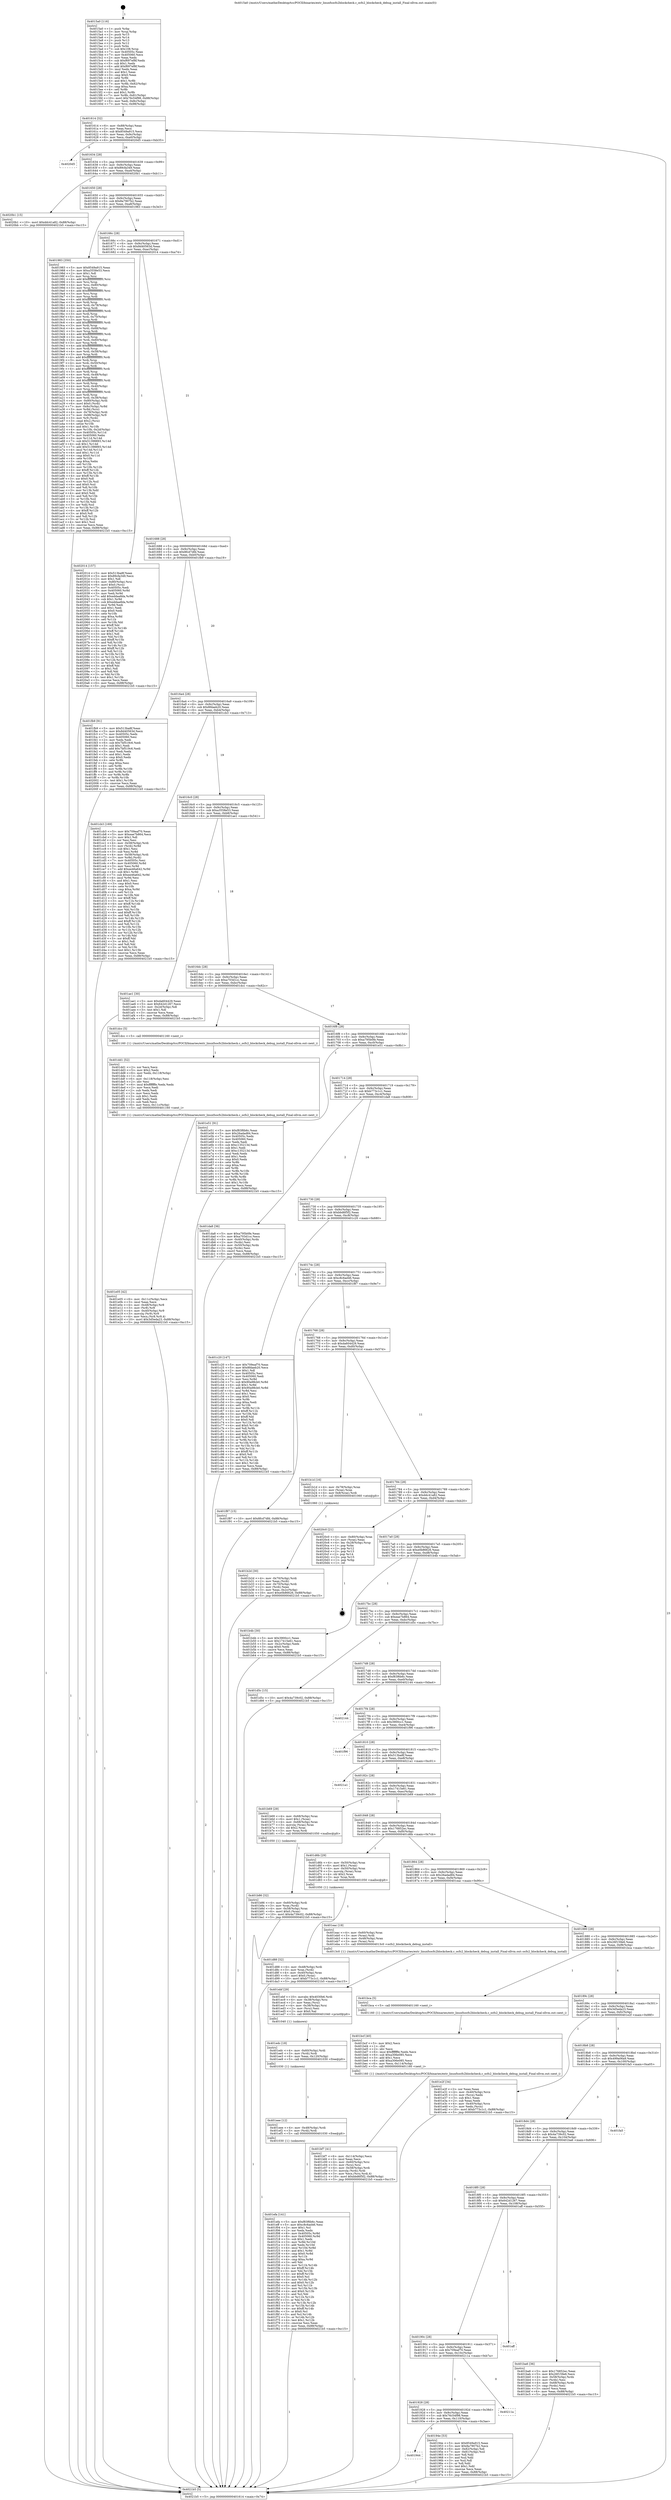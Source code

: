 digraph "0x4015a0" {
  label = "0x4015a0 (/mnt/c/Users/mathe/Desktop/tcc/POCII/binaries/extr_linuxfsocfs2blockcheck.c_ocfs2_blockcheck_debug_install_Final-ollvm.out::main(0))"
  labelloc = "t"
  node[shape=record]

  Entry [label="",width=0.3,height=0.3,shape=circle,fillcolor=black,style=filled]
  "0x401614" [label="{
     0x401614 [32]\l
     | [instrs]\l
     &nbsp;&nbsp;0x401614 \<+6\>: mov -0x88(%rbp),%eax\l
     &nbsp;&nbsp;0x40161a \<+2\>: mov %eax,%ecx\l
     &nbsp;&nbsp;0x40161c \<+6\>: sub $0x8549a915,%ecx\l
     &nbsp;&nbsp;0x401622 \<+6\>: mov %eax,-0x9c(%rbp)\l
     &nbsp;&nbsp;0x401628 \<+6\>: mov %ecx,-0xa0(%rbp)\l
     &nbsp;&nbsp;0x40162e \<+6\>: je 00000000004020d5 \<main+0xb35\>\l
  }"]
  "0x4020d5" [label="{
     0x4020d5\l
  }", style=dashed]
  "0x401634" [label="{
     0x401634 [28]\l
     | [instrs]\l
     &nbsp;&nbsp;0x401634 \<+5\>: jmp 0000000000401639 \<main+0x99\>\l
     &nbsp;&nbsp;0x401639 \<+6\>: mov -0x9c(%rbp),%eax\l
     &nbsp;&nbsp;0x40163f \<+5\>: sub $0x89cfa349,%eax\l
     &nbsp;&nbsp;0x401644 \<+6\>: mov %eax,-0xa4(%rbp)\l
     &nbsp;&nbsp;0x40164a \<+6\>: je 00000000004020b1 \<main+0xb11\>\l
  }"]
  Exit [label="",width=0.3,height=0.3,shape=circle,fillcolor=black,style=filled,peripheries=2]
  "0x4020b1" [label="{
     0x4020b1 [15]\l
     | [instrs]\l
     &nbsp;&nbsp;0x4020b1 \<+10\>: movl $0xddc41a82,-0x88(%rbp)\l
     &nbsp;&nbsp;0x4020bb \<+5\>: jmp 00000000004021b5 \<main+0xc15\>\l
  }"]
  "0x401650" [label="{
     0x401650 [28]\l
     | [instrs]\l
     &nbsp;&nbsp;0x401650 \<+5\>: jmp 0000000000401655 \<main+0xb5\>\l
     &nbsp;&nbsp;0x401655 \<+6\>: mov -0x9c(%rbp),%eax\l
     &nbsp;&nbsp;0x40165b \<+5\>: sub $0x8a7907b2,%eax\l
     &nbsp;&nbsp;0x401660 \<+6\>: mov %eax,-0xa8(%rbp)\l
     &nbsp;&nbsp;0x401666 \<+6\>: je 0000000000401983 \<main+0x3e3\>\l
  }"]
  "0x401efa" [label="{
     0x401efa [141]\l
     | [instrs]\l
     &nbsp;&nbsp;0x401efa \<+5\>: mov $0xf83f6b6c,%eax\l
     &nbsp;&nbsp;0x401eff \<+5\>: mov $0xc8c6ad46,%esi\l
     &nbsp;&nbsp;0x401f04 \<+2\>: mov $0x1,%cl\l
     &nbsp;&nbsp;0x401f06 \<+2\>: xor %edx,%edx\l
     &nbsp;&nbsp;0x401f08 \<+8\>: mov 0x40505c,%r8d\l
     &nbsp;&nbsp;0x401f10 \<+8\>: mov 0x405060,%r9d\l
     &nbsp;&nbsp;0x401f18 \<+3\>: sub $0x1,%edx\l
     &nbsp;&nbsp;0x401f1b \<+3\>: mov %r8d,%r10d\l
     &nbsp;&nbsp;0x401f1e \<+3\>: add %edx,%r10d\l
     &nbsp;&nbsp;0x401f21 \<+4\>: imul %r10d,%r8d\l
     &nbsp;&nbsp;0x401f25 \<+4\>: and $0x1,%r8d\l
     &nbsp;&nbsp;0x401f29 \<+4\>: cmp $0x0,%r8d\l
     &nbsp;&nbsp;0x401f2d \<+4\>: sete %r11b\l
     &nbsp;&nbsp;0x401f31 \<+4\>: cmp $0xa,%r9d\l
     &nbsp;&nbsp;0x401f35 \<+3\>: setl %bl\l
     &nbsp;&nbsp;0x401f38 \<+3\>: mov %r11b,%r14b\l
     &nbsp;&nbsp;0x401f3b \<+4\>: xor $0xff,%r14b\l
     &nbsp;&nbsp;0x401f3f \<+3\>: mov %bl,%r15b\l
     &nbsp;&nbsp;0x401f42 \<+4\>: xor $0xff,%r15b\l
     &nbsp;&nbsp;0x401f46 \<+3\>: xor $0x0,%cl\l
     &nbsp;&nbsp;0x401f49 \<+3\>: mov %r14b,%r12b\l
     &nbsp;&nbsp;0x401f4c \<+4\>: and $0x0,%r12b\l
     &nbsp;&nbsp;0x401f50 \<+3\>: and %cl,%r11b\l
     &nbsp;&nbsp;0x401f53 \<+3\>: mov %r15b,%r13b\l
     &nbsp;&nbsp;0x401f56 \<+4\>: and $0x0,%r13b\l
     &nbsp;&nbsp;0x401f5a \<+2\>: and %cl,%bl\l
     &nbsp;&nbsp;0x401f5c \<+3\>: or %r11b,%r12b\l
     &nbsp;&nbsp;0x401f5f \<+3\>: or %bl,%r13b\l
     &nbsp;&nbsp;0x401f62 \<+3\>: xor %r13b,%r12b\l
     &nbsp;&nbsp;0x401f65 \<+3\>: or %r15b,%r14b\l
     &nbsp;&nbsp;0x401f68 \<+4\>: xor $0xff,%r14b\l
     &nbsp;&nbsp;0x401f6c \<+3\>: or $0x0,%cl\l
     &nbsp;&nbsp;0x401f6f \<+3\>: and %cl,%r14b\l
     &nbsp;&nbsp;0x401f72 \<+3\>: or %r14b,%r12b\l
     &nbsp;&nbsp;0x401f75 \<+4\>: test $0x1,%r12b\l
     &nbsp;&nbsp;0x401f79 \<+3\>: cmovne %esi,%eax\l
     &nbsp;&nbsp;0x401f7c \<+6\>: mov %eax,-0x88(%rbp)\l
     &nbsp;&nbsp;0x401f82 \<+5\>: jmp 00000000004021b5 \<main+0xc15\>\l
  }"]
  "0x401983" [label="{
     0x401983 [350]\l
     | [instrs]\l
     &nbsp;&nbsp;0x401983 \<+5\>: mov $0x8549a915,%eax\l
     &nbsp;&nbsp;0x401988 \<+5\>: mov $0xa3558e53,%ecx\l
     &nbsp;&nbsp;0x40198d \<+2\>: mov $0x1,%dl\l
     &nbsp;&nbsp;0x40198f \<+3\>: mov %rsp,%rsi\l
     &nbsp;&nbsp;0x401992 \<+4\>: add $0xfffffffffffffff0,%rsi\l
     &nbsp;&nbsp;0x401996 \<+3\>: mov %rsi,%rsp\l
     &nbsp;&nbsp;0x401999 \<+4\>: mov %rsi,-0x80(%rbp)\l
     &nbsp;&nbsp;0x40199d \<+3\>: mov %rsp,%rsi\l
     &nbsp;&nbsp;0x4019a0 \<+4\>: add $0xfffffffffffffff0,%rsi\l
     &nbsp;&nbsp;0x4019a4 \<+3\>: mov %rsi,%rsp\l
     &nbsp;&nbsp;0x4019a7 \<+3\>: mov %rsp,%rdi\l
     &nbsp;&nbsp;0x4019aa \<+4\>: add $0xfffffffffffffff0,%rdi\l
     &nbsp;&nbsp;0x4019ae \<+3\>: mov %rdi,%rsp\l
     &nbsp;&nbsp;0x4019b1 \<+4\>: mov %rdi,-0x78(%rbp)\l
     &nbsp;&nbsp;0x4019b5 \<+3\>: mov %rsp,%rdi\l
     &nbsp;&nbsp;0x4019b8 \<+4\>: add $0xfffffffffffffff0,%rdi\l
     &nbsp;&nbsp;0x4019bc \<+3\>: mov %rdi,%rsp\l
     &nbsp;&nbsp;0x4019bf \<+4\>: mov %rdi,-0x70(%rbp)\l
     &nbsp;&nbsp;0x4019c3 \<+3\>: mov %rsp,%rdi\l
     &nbsp;&nbsp;0x4019c6 \<+4\>: add $0xfffffffffffffff0,%rdi\l
     &nbsp;&nbsp;0x4019ca \<+3\>: mov %rdi,%rsp\l
     &nbsp;&nbsp;0x4019cd \<+4\>: mov %rdi,-0x68(%rbp)\l
     &nbsp;&nbsp;0x4019d1 \<+3\>: mov %rsp,%rdi\l
     &nbsp;&nbsp;0x4019d4 \<+4\>: add $0xfffffffffffffff0,%rdi\l
     &nbsp;&nbsp;0x4019d8 \<+3\>: mov %rdi,%rsp\l
     &nbsp;&nbsp;0x4019db \<+4\>: mov %rdi,-0x60(%rbp)\l
     &nbsp;&nbsp;0x4019df \<+3\>: mov %rsp,%rdi\l
     &nbsp;&nbsp;0x4019e2 \<+4\>: add $0xfffffffffffffff0,%rdi\l
     &nbsp;&nbsp;0x4019e6 \<+3\>: mov %rdi,%rsp\l
     &nbsp;&nbsp;0x4019e9 \<+4\>: mov %rdi,-0x58(%rbp)\l
     &nbsp;&nbsp;0x4019ed \<+3\>: mov %rsp,%rdi\l
     &nbsp;&nbsp;0x4019f0 \<+4\>: add $0xfffffffffffffff0,%rdi\l
     &nbsp;&nbsp;0x4019f4 \<+3\>: mov %rdi,%rsp\l
     &nbsp;&nbsp;0x4019f7 \<+4\>: mov %rdi,-0x50(%rbp)\l
     &nbsp;&nbsp;0x4019fb \<+3\>: mov %rsp,%rdi\l
     &nbsp;&nbsp;0x4019fe \<+4\>: add $0xfffffffffffffff0,%rdi\l
     &nbsp;&nbsp;0x401a02 \<+3\>: mov %rdi,%rsp\l
     &nbsp;&nbsp;0x401a05 \<+4\>: mov %rdi,-0x48(%rbp)\l
     &nbsp;&nbsp;0x401a09 \<+3\>: mov %rsp,%rdi\l
     &nbsp;&nbsp;0x401a0c \<+4\>: add $0xfffffffffffffff0,%rdi\l
     &nbsp;&nbsp;0x401a10 \<+3\>: mov %rdi,%rsp\l
     &nbsp;&nbsp;0x401a13 \<+4\>: mov %rdi,-0x40(%rbp)\l
     &nbsp;&nbsp;0x401a17 \<+3\>: mov %rsp,%rdi\l
     &nbsp;&nbsp;0x401a1a \<+4\>: add $0xfffffffffffffff0,%rdi\l
     &nbsp;&nbsp;0x401a1e \<+3\>: mov %rdi,%rsp\l
     &nbsp;&nbsp;0x401a21 \<+4\>: mov %rdi,-0x38(%rbp)\l
     &nbsp;&nbsp;0x401a25 \<+4\>: mov -0x80(%rbp),%rdi\l
     &nbsp;&nbsp;0x401a29 \<+6\>: movl $0x0,(%rdi)\l
     &nbsp;&nbsp;0x401a2f \<+7\>: mov -0x8c(%rbp),%r8d\l
     &nbsp;&nbsp;0x401a36 \<+3\>: mov %r8d,(%rsi)\l
     &nbsp;&nbsp;0x401a39 \<+4\>: mov -0x78(%rbp),%rdi\l
     &nbsp;&nbsp;0x401a3d \<+7\>: mov -0x98(%rbp),%r9\l
     &nbsp;&nbsp;0x401a44 \<+3\>: mov %r9,(%rdi)\l
     &nbsp;&nbsp;0x401a47 \<+3\>: cmpl $0x2,(%rsi)\l
     &nbsp;&nbsp;0x401a4a \<+4\>: setne %r10b\l
     &nbsp;&nbsp;0x401a4e \<+4\>: and $0x1,%r10b\l
     &nbsp;&nbsp;0x401a52 \<+4\>: mov %r10b,-0x2d(%rbp)\l
     &nbsp;&nbsp;0x401a56 \<+8\>: mov 0x40505c,%r11d\l
     &nbsp;&nbsp;0x401a5e \<+7\>: mov 0x405060,%ebx\l
     &nbsp;&nbsp;0x401a65 \<+3\>: mov %r11d,%r14d\l
     &nbsp;&nbsp;0x401a68 \<+7\>: sub $0x51398893,%r14d\l
     &nbsp;&nbsp;0x401a6f \<+4\>: sub $0x1,%r14d\l
     &nbsp;&nbsp;0x401a73 \<+7\>: add $0x51398893,%r14d\l
     &nbsp;&nbsp;0x401a7a \<+4\>: imul %r14d,%r11d\l
     &nbsp;&nbsp;0x401a7e \<+4\>: and $0x1,%r11d\l
     &nbsp;&nbsp;0x401a82 \<+4\>: cmp $0x0,%r11d\l
     &nbsp;&nbsp;0x401a86 \<+4\>: sete %r10b\l
     &nbsp;&nbsp;0x401a8a \<+3\>: cmp $0xa,%ebx\l
     &nbsp;&nbsp;0x401a8d \<+4\>: setl %r15b\l
     &nbsp;&nbsp;0x401a91 \<+3\>: mov %r10b,%r12b\l
     &nbsp;&nbsp;0x401a94 \<+4\>: xor $0xff,%r12b\l
     &nbsp;&nbsp;0x401a98 \<+3\>: mov %r15b,%r13b\l
     &nbsp;&nbsp;0x401a9b \<+4\>: xor $0xff,%r13b\l
     &nbsp;&nbsp;0x401a9f \<+3\>: xor $0x0,%dl\l
     &nbsp;&nbsp;0x401aa2 \<+3\>: mov %r12b,%sil\l
     &nbsp;&nbsp;0x401aa5 \<+4\>: and $0x0,%sil\l
     &nbsp;&nbsp;0x401aa9 \<+3\>: and %dl,%r10b\l
     &nbsp;&nbsp;0x401aac \<+3\>: mov %r13b,%dil\l
     &nbsp;&nbsp;0x401aaf \<+4\>: and $0x0,%dil\l
     &nbsp;&nbsp;0x401ab3 \<+3\>: and %dl,%r15b\l
     &nbsp;&nbsp;0x401ab6 \<+3\>: or %r10b,%sil\l
     &nbsp;&nbsp;0x401ab9 \<+3\>: or %r15b,%dil\l
     &nbsp;&nbsp;0x401abc \<+3\>: xor %dil,%sil\l
     &nbsp;&nbsp;0x401abf \<+3\>: or %r13b,%r12b\l
     &nbsp;&nbsp;0x401ac2 \<+4\>: xor $0xff,%r12b\l
     &nbsp;&nbsp;0x401ac6 \<+3\>: or $0x0,%dl\l
     &nbsp;&nbsp;0x401ac9 \<+3\>: and %dl,%r12b\l
     &nbsp;&nbsp;0x401acc \<+3\>: or %r12b,%sil\l
     &nbsp;&nbsp;0x401acf \<+4\>: test $0x1,%sil\l
     &nbsp;&nbsp;0x401ad3 \<+3\>: cmovne %ecx,%eax\l
     &nbsp;&nbsp;0x401ad6 \<+6\>: mov %eax,-0x88(%rbp)\l
     &nbsp;&nbsp;0x401adc \<+5\>: jmp 00000000004021b5 \<main+0xc15\>\l
  }"]
  "0x40166c" [label="{
     0x40166c [28]\l
     | [instrs]\l
     &nbsp;&nbsp;0x40166c \<+5\>: jmp 0000000000401671 \<main+0xd1\>\l
     &nbsp;&nbsp;0x401671 \<+6\>: mov -0x9c(%rbp),%eax\l
     &nbsp;&nbsp;0x401677 \<+5\>: sub $0x8d40563d,%eax\l
     &nbsp;&nbsp;0x40167c \<+6\>: mov %eax,-0xac(%rbp)\l
     &nbsp;&nbsp;0x401682 \<+6\>: je 0000000000402014 \<main+0xa74\>\l
  }"]
  "0x401eee" [label="{
     0x401eee [12]\l
     | [instrs]\l
     &nbsp;&nbsp;0x401eee \<+4\>: mov -0x48(%rbp),%rdi\l
     &nbsp;&nbsp;0x401ef2 \<+3\>: mov (%rdi),%rdi\l
     &nbsp;&nbsp;0x401ef5 \<+5\>: call 0000000000401030 \<free@plt\>\l
     | [calls]\l
     &nbsp;&nbsp;0x401030 \{1\} (unknown)\l
  }"]
  "0x402014" [label="{
     0x402014 [157]\l
     | [instrs]\l
     &nbsp;&nbsp;0x402014 \<+5\>: mov $0x513ba8f,%eax\l
     &nbsp;&nbsp;0x402019 \<+5\>: mov $0x89cfa349,%ecx\l
     &nbsp;&nbsp;0x40201e \<+2\>: mov $0x1,%dl\l
     &nbsp;&nbsp;0x402020 \<+4\>: mov -0x80(%rbp),%rsi\l
     &nbsp;&nbsp;0x402024 \<+6\>: movl $0x0,(%rsi)\l
     &nbsp;&nbsp;0x40202a \<+7\>: mov 0x40505c,%edi\l
     &nbsp;&nbsp;0x402031 \<+8\>: mov 0x405060,%r8d\l
     &nbsp;&nbsp;0x402039 \<+3\>: mov %edi,%r9d\l
     &nbsp;&nbsp;0x40203c \<+7\>: add $0xeddaa8da,%r9d\l
     &nbsp;&nbsp;0x402043 \<+4\>: sub $0x1,%r9d\l
     &nbsp;&nbsp;0x402047 \<+7\>: sub $0xeddaa8da,%r9d\l
     &nbsp;&nbsp;0x40204e \<+4\>: imul %r9d,%edi\l
     &nbsp;&nbsp;0x402052 \<+3\>: and $0x1,%edi\l
     &nbsp;&nbsp;0x402055 \<+3\>: cmp $0x0,%edi\l
     &nbsp;&nbsp;0x402058 \<+4\>: sete %r10b\l
     &nbsp;&nbsp;0x40205c \<+4\>: cmp $0xa,%r8d\l
     &nbsp;&nbsp;0x402060 \<+4\>: setl %r11b\l
     &nbsp;&nbsp;0x402064 \<+3\>: mov %r10b,%bl\l
     &nbsp;&nbsp;0x402067 \<+3\>: xor $0xff,%bl\l
     &nbsp;&nbsp;0x40206a \<+3\>: mov %r11b,%r14b\l
     &nbsp;&nbsp;0x40206d \<+4\>: xor $0xff,%r14b\l
     &nbsp;&nbsp;0x402071 \<+3\>: xor $0x1,%dl\l
     &nbsp;&nbsp;0x402074 \<+3\>: mov %bl,%r15b\l
     &nbsp;&nbsp;0x402077 \<+4\>: and $0xff,%r15b\l
     &nbsp;&nbsp;0x40207b \<+3\>: and %dl,%r10b\l
     &nbsp;&nbsp;0x40207e \<+3\>: mov %r14b,%r12b\l
     &nbsp;&nbsp;0x402081 \<+4\>: and $0xff,%r12b\l
     &nbsp;&nbsp;0x402085 \<+3\>: and %dl,%r11b\l
     &nbsp;&nbsp;0x402088 \<+3\>: or %r10b,%r15b\l
     &nbsp;&nbsp;0x40208b \<+3\>: or %r11b,%r12b\l
     &nbsp;&nbsp;0x40208e \<+3\>: xor %r12b,%r15b\l
     &nbsp;&nbsp;0x402091 \<+3\>: or %r14b,%bl\l
     &nbsp;&nbsp;0x402094 \<+3\>: xor $0xff,%bl\l
     &nbsp;&nbsp;0x402097 \<+3\>: or $0x1,%dl\l
     &nbsp;&nbsp;0x40209a \<+2\>: and %dl,%bl\l
     &nbsp;&nbsp;0x40209c \<+3\>: or %bl,%r15b\l
     &nbsp;&nbsp;0x40209f \<+4\>: test $0x1,%r15b\l
     &nbsp;&nbsp;0x4020a3 \<+3\>: cmovne %ecx,%eax\l
     &nbsp;&nbsp;0x4020a6 \<+6\>: mov %eax,-0x88(%rbp)\l
     &nbsp;&nbsp;0x4020ac \<+5\>: jmp 00000000004021b5 \<main+0xc15\>\l
  }"]
  "0x401688" [label="{
     0x401688 [28]\l
     | [instrs]\l
     &nbsp;&nbsp;0x401688 \<+5\>: jmp 000000000040168d \<main+0xed\>\l
     &nbsp;&nbsp;0x40168d \<+6\>: mov -0x9c(%rbp),%eax\l
     &nbsp;&nbsp;0x401693 \<+5\>: sub $0x8fcd7dfd,%eax\l
     &nbsp;&nbsp;0x401698 \<+6\>: mov %eax,-0xb0(%rbp)\l
     &nbsp;&nbsp;0x40169e \<+6\>: je 0000000000401fb9 \<main+0xa19\>\l
  }"]
  "0x401edc" [label="{
     0x401edc [18]\l
     | [instrs]\l
     &nbsp;&nbsp;0x401edc \<+4\>: mov -0x60(%rbp),%rdi\l
     &nbsp;&nbsp;0x401ee0 \<+3\>: mov (%rdi),%rdi\l
     &nbsp;&nbsp;0x401ee3 \<+6\>: mov %eax,-0x120(%rbp)\l
     &nbsp;&nbsp;0x401ee9 \<+5\>: call 0000000000401030 \<free@plt\>\l
     | [calls]\l
     &nbsp;&nbsp;0x401030 \{1\} (unknown)\l
  }"]
  "0x401fb9" [label="{
     0x401fb9 [91]\l
     | [instrs]\l
     &nbsp;&nbsp;0x401fb9 \<+5\>: mov $0x513ba8f,%eax\l
     &nbsp;&nbsp;0x401fbe \<+5\>: mov $0x8d40563d,%ecx\l
     &nbsp;&nbsp;0x401fc3 \<+7\>: mov 0x40505c,%edx\l
     &nbsp;&nbsp;0x401fca \<+7\>: mov 0x405060,%esi\l
     &nbsp;&nbsp;0x401fd1 \<+2\>: mov %edx,%edi\l
     &nbsp;&nbsp;0x401fd3 \<+6\>: sub $0x7bf519c6,%edi\l
     &nbsp;&nbsp;0x401fd9 \<+3\>: sub $0x1,%edi\l
     &nbsp;&nbsp;0x401fdc \<+6\>: add $0x7bf519c6,%edi\l
     &nbsp;&nbsp;0x401fe2 \<+3\>: imul %edi,%edx\l
     &nbsp;&nbsp;0x401fe5 \<+3\>: and $0x1,%edx\l
     &nbsp;&nbsp;0x401fe8 \<+3\>: cmp $0x0,%edx\l
     &nbsp;&nbsp;0x401feb \<+4\>: sete %r8b\l
     &nbsp;&nbsp;0x401fef \<+3\>: cmp $0xa,%esi\l
     &nbsp;&nbsp;0x401ff2 \<+4\>: setl %r9b\l
     &nbsp;&nbsp;0x401ff6 \<+3\>: mov %r8b,%r10b\l
     &nbsp;&nbsp;0x401ff9 \<+3\>: and %r9b,%r10b\l
     &nbsp;&nbsp;0x401ffc \<+3\>: xor %r9b,%r8b\l
     &nbsp;&nbsp;0x401fff \<+3\>: or %r8b,%r10b\l
     &nbsp;&nbsp;0x402002 \<+4\>: test $0x1,%r10b\l
     &nbsp;&nbsp;0x402006 \<+3\>: cmovne %ecx,%eax\l
     &nbsp;&nbsp;0x402009 \<+6\>: mov %eax,-0x88(%rbp)\l
     &nbsp;&nbsp;0x40200f \<+5\>: jmp 00000000004021b5 \<main+0xc15\>\l
  }"]
  "0x4016a4" [label="{
     0x4016a4 [28]\l
     | [instrs]\l
     &nbsp;&nbsp;0x4016a4 \<+5\>: jmp 00000000004016a9 \<main+0x109\>\l
     &nbsp;&nbsp;0x4016a9 \<+6\>: mov -0x9c(%rbp),%eax\l
     &nbsp;&nbsp;0x4016af \<+5\>: sub $0x8fdaeb20,%eax\l
     &nbsp;&nbsp;0x4016b4 \<+6\>: mov %eax,-0xb4(%rbp)\l
     &nbsp;&nbsp;0x4016ba \<+6\>: je 0000000000401cb3 \<main+0x713\>\l
  }"]
  "0x401ebf" [label="{
     0x401ebf [29]\l
     | [instrs]\l
     &nbsp;&nbsp;0x401ebf \<+10\>: movabs $0x4030b6,%rdi\l
     &nbsp;&nbsp;0x401ec9 \<+4\>: mov -0x38(%rbp),%rsi\l
     &nbsp;&nbsp;0x401ecd \<+2\>: mov %eax,(%rsi)\l
     &nbsp;&nbsp;0x401ecf \<+4\>: mov -0x38(%rbp),%rsi\l
     &nbsp;&nbsp;0x401ed3 \<+2\>: mov (%rsi),%esi\l
     &nbsp;&nbsp;0x401ed5 \<+2\>: mov $0x0,%al\l
     &nbsp;&nbsp;0x401ed7 \<+5\>: call 0000000000401040 \<printf@plt\>\l
     | [calls]\l
     &nbsp;&nbsp;0x401040 \{1\} (unknown)\l
  }"]
  "0x401cb3" [label="{
     0x401cb3 [169]\l
     | [instrs]\l
     &nbsp;&nbsp;0x401cb3 \<+5\>: mov $0x709eaf70,%eax\l
     &nbsp;&nbsp;0x401cb8 \<+5\>: mov $0xeae7b864,%ecx\l
     &nbsp;&nbsp;0x401cbd \<+2\>: mov $0x1,%dl\l
     &nbsp;&nbsp;0x401cbf \<+2\>: xor %esi,%esi\l
     &nbsp;&nbsp;0x401cc1 \<+4\>: mov -0x58(%rbp),%rdi\l
     &nbsp;&nbsp;0x401cc5 \<+3\>: mov (%rdi),%r8d\l
     &nbsp;&nbsp;0x401cc8 \<+3\>: sub $0x1,%esi\l
     &nbsp;&nbsp;0x401ccb \<+3\>: sub %esi,%r8d\l
     &nbsp;&nbsp;0x401cce \<+4\>: mov -0x58(%rbp),%rdi\l
     &nbsp;&nbsp;0x401cd2 \<+3\>: mov %r8d,(%rdi)\l
     &nbsp;&nbsp;0x401cd5 \<+7\>: mov 0x40505c,%esi\l
     &nbsp;&nbsp;0x401cdc \<+8\>: mov 0x405060,%r8d\l
     &nbsp;&nbsp;0x401ce4 \<+3\>: mov %esi,%r9d\l
     &nbsp;&nbsp;0x401ce7 \<+7\>: add $0xee46a642,%r9d\l
     &nbsp;&nbsp;0x401cee \<+4\>: sub $0x1,%r9d\l
     &nbsp;&nbsp;0x401cf2 \<+7\>: sub $0xee46a642,%r9d\l
     &nbsp;&nbsp;0x401cf9 \<+4\>: imul %r9d,%esi\l
     &nbsp;&nbsp;0x401cfd \<+3\>: and $0x1,%esi\l
     &nbsp;&nbsp;0x401d00 \<+3\>: cmp $0x0,%esi\l
     &nbsp;&nbsp;0x401d03 \<+4\>: sete %r10b\l
     &nbsp;&nbsp;0x401d07 \<+4\>: cmp $0xa,%r8d\l
     &nbsp;&nbsp;0x401d0b \<+4\>: setl %r11b\l
     &nbsp;&nbsp;0x401d0f \<+3\>: mov %r10b,%bl\l
     &nbsp;&nbsp;0x401d12 \<+3\>: xor $0xff,%bl\l
     &nbsp;&nbsp;0x401d15 \<+3\>: mov %r11b,%r14b\l
     &nbsp;&nbsp;0x401d18 \<+4\>: xor $0xff,%r14b\l
     &nbsp;&nbsp;0x401d1c \<+3\>: xor $0x1,%dl\l
     &nbsp;&nbsp;0x401d1f \<+3\>: mov %bl,%r15b\l
     &nbsp;&nbsp;0x401d22 \<+4\>: and $0xff,%r15b\l
     &nbsp;&nbsp;0x401d26 \<+3\>: and %dl,%r10b\l
     &nbsp;&nbsp;0x401d29 \<+3\>: mov %r14b,%r12b\l
     &nbsp;&nbsp;0x401d2c \<+4\>: and $0xff,%r12b\l
     &nbsp;&nbsp;0x401d30 \<+3\>: and %dl,%r11b\l
     &nbsp;&nbsp;0x401d33 \<+3\>: or %r10b,%r15b\l
     &nbsp;&nbsp;0x401d36 \<+3\>: or %r11b,%r12b\l
     &nbsp;&nbsp;0x401d39 \<+3\>: xor %r12b,%r15b\l
     &nbsp;&nbsp;0x401d3c \<+3\>: or %r14b,%bl\l
     &nbsp;&nbsp;0x401d3f \<+3\>: xor $0xff,%bl\l
     &nbsp;&nbsp;0x401d42 \<+3\>: or $0x1,%dl\l
     &nbsp;&nbsp;0x401d45 \<+2\>: and %dl,%bl\l
     &nbsp;&nbsp;0x401d47 \<+3\>: or %bl,%r15b\l
     &nbsp;&nbsp;0x401d4a \<+4\>: test $0x1,%r15b\l
     &nbsp;&nbsp;0x401d4e \<+3\>: cmovne %ecx,%eax\l
     &nbsp;&nbsp;0x401d51 \<+6\>: mov %eax,-0x88(%rbp)\l
     &nbsp;&nbsp;0x401d57 \<+5\>: jmp 00000000004021b5 \<main+0xc15\>\l
  }"]
  "0x4016c0" [label="{
     0x4016c0 [28]\l
     | [instrs]\l
     &nbsp;&nbsp;0x4016c0 \<+5\>: jmp 00000000004016c5 \<main+0x125\>\l
     &nbsp;&nbsp;0x4016c5 \<+6\>: mov -0x9c(%rbp),%eax\l
     &nbsp;&nbsp;0x4016cb \<+5\>: sub $0xa3558e53,%eax\l
     &nbsp;&nbsp;0x4016d0 \<+6\>: mov %eax,-0xb8(%rbp)\l
     &nbsp;&nbsp;0x4016d6 \<+6\>: je 0000000000401ae1 \<main+0x541\>\l
  }"]
  "0x401e05" [label="{
     0x401e05 [42]\l
     | [instrs]\l
     &nbsp;&nbsp;0x401e05 \<+6\>: mov -0x11c(%rbp),%ecx\l
     &nbsp;&nbsp;0x401e0b \<+3\>: imul %eax,%ecx\l
     &nbsp;&nbsp;0x401e0e \<+4\>: mov -0x48(%rbp),%r8\l
     &nbsp;&nbsp;0x401e12 \<+3\>: mov (%r8),%r8\l
     &nbsp;&nbsp;0x401e15 \<+4\>: mov -0x40(%rbp),%r9\l
     &nbsp;&nbsp;0x401e19 \<+3\>: movslq (%r9),%r9\l
     &nbsp;&nbsp;0x401e1c \<+4\>: mov %ecx,(%r8,%r9,4)\l
     &nbsp;&nbsp;0x401e20 \<+10\>: movl $0x3d5eda23,-0x88(%rbp)\l
     &nbsp;&nbsp;0x401e2a \<+5\>: jmp 00000000004021b5 \<main+0xc15\>\l
  }"]
  "0x401ae1" [label="{
     0x401ae1 [30]\l
     | [instrs]\l
     &nbsp;&nbsp;0x401ae1 \<+5\>: mov $0xda604429,%eax\l
     &nbsp;&nbsp;0x401ae6 \<+5\>: mov $0x642d1267,%ecx\l
     &nbsp;&nbsp;0x401aeb \<+3\>: mov -0x2d(%rbp),%dl\l
     &nbsp;&nbsp;0x401aee \<+3\>: test $0x1,%dl\l
     &nbsp;&nbsp;0x401af1 \<+3\>: cmovne %ecx,%eax\l
     &nbsp;&nbsp;0x401af4 \<+6\>: mov %eax,-0x88(%rbp)\l
     &nbsp;&nbsp;0x401afa \<+5\>: jmp 00000000004021b5 \<main+0xc15\>\l
  }"]
  "0x4016dc" [label="{
     0x4016dc [28]\l
     | [instrs]\l
     &nbsp;&nbsp;0x4016dc \<+5\>: jmp 00000000004016e1 \<main+0x141\>\l
     &nbsp;&nbsp;0x4016e1 \<+6\>: mov -0x9c(%rbp),%eax\l
     &nbsp;&nbsp;0x4016e7 \<+5\>: sub $0xa703d1cc,%eax\l
     &nbsp;&nbsp;0x4016ec \<+6\>: mov %eax,-0xbc(%rbp)\l
     &nbsp;&nbsp;0x4016f2 \<+6\>: je 0000000000401dcc \<main+0x82c\>\l
  }"]
  "0x401dd1" [label="{
     0x401dd1 [52]\l
     | [instrs]\l
     &nbsp;&nbsp;0x401dd1 \<+2\>: xor %ecx,%ecx\l
     &nbsp;&nbsp;0x401dd3 \<+5\>: mov $0x2,%edx\l
     &nbsp;&nbsp;0x401dd8 \<+6\>: mov %edx,-0x118(%rbp)\l
     &nbsp;&nbsp;0x401dde \<+1\>: cltd\l
     &nbsp;&nbsp;0x401ddf \<+6\>: mov -0x118(%rbp),%esi\l
     &nbsp;&nbsp;0x401de5 \<+2\>: idiv %esi\l
     &nbsp;&nbsp;0x401de7 \<+6\>: imul $0xfffffffe,%edx,%edx\l
     &nbsp;&nbsp;0x401ded \<+2\>: mov %ecx,%edi\l
     &nbsp;&nbsp;0x401def \<+2\>: sub %edx,%edi\l
     &nbsp;&nbsp;0x401df1 \<+2\>: mov %ecx,%edx\l
     &nbsp;&nbsp;0x401df3 \<+3\>: sub $0x1,%edx\l
     &nbsp;&nbsp;0x401df6 \<+2\>: add %edx,%edi\l
     &nbsp;&nbsp;0x401df8 \<+2\>: sub %edi,%ecx\l
     &nbsp;&nbsp;0x401dfa \<+6\>: mov %ecx,-0x11c(%rbp)\l
     &nbsp;&nbsp;0x401e00 \<+5\>: call 0000000000401160 \<next_i\>\l
     | [calls]\l
     &nbsp;&nbsp;0x401160 \{1\} (/mnt/c/Users/mathe/Desktop/tcc/POCII/binaries/extr_linuxfsocfs2blockcheck.c_ocfs2_blockcheck_debug_install_Final-ollvm.out::next_i)\l
  }"]
  "0x401dcc" [label="{
     0x401dcc [5]\l
     | [instrs]\l
     &nbsp;&nbsp;0x401dcc \<+5\>: call 0000000000401160 \<next_i\>\l
     | [calls]\l
     &nbsp;&nbsp;0x401160 \{1\} (/mnt/c/Users/mathe/Desktop/tcc/POCII/binaries/extr_linuxfsocfs2blockcheck.c_ocfs2_blockcheck_debug_install_Final-ollvm.out::next_i)\l
  }"]
  "0x4016f8" [label="{
     0x4016f8 [28]\l
     | [instrs]\l
     &nbsp;&nbsp;0x4016f8 \<+5\>: jmp 00000000004016fd \<main+0x15d\>\l
     &nbsp;&nbsp;0x4016fd \<+6\>: mov -0x9c(%rbp),%eax\l
     &nbsp;&nbsp;0x401703 \<+5\>: sub $0xa795b0fe,%eax\l
     &nbsp;&nbsp;0x401708 \<+6\>: mov %eax,-0xc0(%rbp)\l
     &nbsp;&nbsp;0x40170e \<+6\>: je 0000000000401e51 \<main+0x8b1\>\l
  }"]
  "0x401d88" [label="{
     0x401d88 [32]\l
     | [instrs]\l
     &nbsp;&nbsp;0x401d88 \<+4\>: mov -0x48(%rbp),%rdi\l
     &nbsp;&nbsp;0x401d8c \<+3\>: mov %rax,(%rdi)\l
     &nbsp;&nbsp;0x401d8f \<+4\>: mov -0x40(%rbp),%rax\l
     &nbsp;&nbsp;0x401d93 \<+6\>: movl $0x0,(%rax)\l
     &nbsp;&nbsp;0x401d99 \<+10\>: movl $0xb773c1c1,-0x88(%rbp)\l
     &nbsp;&nbsp;0x401da3 \<+5\>: jmp 00000000004021b5 \<main+0xc15\>\l
  }"]
  "0x401e51" [label="{
     0x401e51 [91]\l
     | [instrs]\l
     &nbsp;&nbsp;0x401e51 \<+5\>: mov $0xf83f6b6c,%eax\l
     &nbsp;&nbsp;0x401e56 \<+5\>: mov $0x26adad84,%ecx\l
     &nbsp;&nbsp;0x401e5b \<+7\>: mov 0x40505c,%edx\l
     &nbsp;&nbsp;0x401e62 \<+7\>: mov 0x405060,%esi\l
     &nbsp;&nbsp;0x401e69 \<+2\>: mov %edx,%edi\l
     &nbsp;&nbsp;0x401e6b \<+6\>: sub $0xc135213d,%edi\l
     &nbsp;&nbsp;0x401e71 \<+3\>: sub $0x1,%edi\l
     &nbsp;&nbsp;0x401e74 \<+6\>: add $0xc135213d,%edi\l
     &nbsp;&nbsp;0x401e7a \<+3\>: imul %edi,%edx\l
     &nbsp;&nbsp;0x401e7d \<+3\>: and $0x1,%edx\l
     &nbsp;&nbsp;0x401e80 \<+3\>: cmp $0x0,%edx\l
     &nbsp;&nbsp;0x401e83 \<+4\>: sete %r8b\l
     &nbsp;&nbsp;0x401e87 \<+3\>: cmp $0xa,%esi\l
     &nbsp;&nbsp;0x401e8a \<+4\>: setl %r9b\l
     &nbsp;&nbsp;0x401e8e \<+3\>: mov %r8b,%r10b\l
     &nbsp;&nbsp;0x401e91 \<+3\>: and %r9b,%r10b\l
     &nbsp;&nbsp;0x401e94 \<+3\>: xor %r9b,%r8b\l
     &nbsp;&nbsp;0x401e97 \<+3\>: or %r8b,%r10b\l
     &nbsp;&nbsp;0x401e9a \<+4\>: test $0x1,%r10b\l
     &nbsp;&nbsp;0x401e9e \<+3\>: cmovne %ecx,%eax\l
     &nbsp;&nbsp;0x401ea1 \<+6\>: mov %eax,-0x88(%rbp)\l
     &nbsp;&nbsp;0x401ea7 \<+5\>: jmp 00000000004021b5 \<main+0xc15\>\l
  }"]
  "0x401714" [label="{
     0x401714 [28]\l
     | [instrs]\l
     &nbsp;&nbsp;0x401714 \<+5\>: jmp 0000000000401719 \<main+0x179\>\l
     &nbsp;&nbsp;0x401719 \<+6\>: mov -0x9c(%rbp),%eax\l
     &nbsp;&nbsp;0x40171f \<+5\>: sub $0xb773c1c1,%eax\l
     &nbsp;&nbsp;0x401724 \<+6\>: mov %eax,-0xc4(%rbp)\l
     &nbsp;&nbsp;0x40172a \<+6\>: je 0000000000401da8 \<main+0x808\>\l
  }"]
  "0x401bf7" [label="{
     0x401bf7 [41]\l
     | [instrs]\l
     &nbsp;&nbsp;0x401bf7 \<+6\>: mov -0x114(%rbp),%ecx\l
     &nbsp;&nbsp;0x401bfd \<+3\>: imul %eax,%ecx\l
     &nbsp;&nbsp;0x401c00 \<+4\>: mov -0x60(%rbp),%rsi\l
     &nbsp;&nbsp;0x401c04 \<+3\>: mov (%rsi),%rsi\l
     &nbsp;&nbsp;0x401c07 \<+4\>: mov -0x58(%rbp),%rdi\l
     &nbsp;&nbsp;0x401c0b \<+3\>: movslq (%rdi),%rdi\l
     &nbsp;&nbsp;0x401c0e \<+3\>: mov %ecx,(%rsi,%rdi,4)\l
     &nbsp;&nbsp;0x401c11 \<+10\>: movl $0xbbd6f5f2,-0x88(%rbp)\l
     &nbsp;&nbsp;0x401c1b \<+5\>: jmp 00000000004021b5 \<main+0xc15\>\l
  }"]
  "0x401da8" [label="{
     0x401da8 [36]\l
     | [instrs]\l
     &nbsp;&nbsp;0x401da8 \<+5\>: mov $0xa795b0fe,%eax\l
     &nbsp;&nbsp;0x401dad \<+5\>: mov $0xa703d1cc,%ecx\l
     &nbsp;&nbsp;0x401db2 \<+4\>: mov -0x40(%rbp),%rdx\l
     &nbsp;&nbsp;0x401db6 \<+2\>: mov (%rdx),%esi\l
     &nbsp;&nbsp;0x401db8 \<+4\>: mov -0x50(%rbp),%rdx\l
     &nbsp;&nbsp;0x401dbc \<+2\>: cmp (%rdx),%esi\l
     &nbsp;&nbsp;0x401dbe \<+3\>: cmovl %ecx,%eax\l
     &nbsp;&nbsp;0x401dc1 \<+6\>: mov %eax,-0x88(%rbp)\l
     &nbsp;&nbsp;0x401dc7 \<+5\>: jmp 00000000004021b5 \<main+0xc15\>\l
  }"]
  "0x401730" [label="{
     0x401730 [28]\l
     | [instrs]\l
     &nbsp;&nbsp;0x401730 \<+5\>: jmp 0000000000401735 \<main+0x195\>\l
     &nbsp;&nbsp;0x401735 \<+6\>: mov -0x9c(%rbp),%eax\l
     &nbsp;&nbsp;0x40173b \<+5\>: sub $0xbbd6f5f2,%eax\l
     &nbsp;&nbsp;0x401740 \<+6\>: mov %eax,-0xc8(%rbp)\l
     &nbsp;&nbsp;0x401746 \<+6\>: je 0000000000401c20 \<main+0x680\>\l
  }"]
  "0x401bcf" [label="{
     0x401bcf [40]\l
     | [instrs]\l
     &nbsp;&nbsp;0x401bcf \<+5\>: mov $0x2,%ecx\l
     &nbsp;&nbsp;0x401bd4 \<+1\>: cltd\l
     &nbsp;&nbsp;0x401bd5 \<+2\>: idiv %ecx\l
     &nbsp;&nbsp;0x401bd7 \<+6\>: imul $0xfffffffe,%edx,%ecx\l
     &nbsp;&nbsp;0x401bdd \<+6\>: sub $0xa306e085,%ecx\l
     &nbsp;&nbsp;0x401be3 \<+3\>: add $0x1,%ecx\l
     &nbsp;&nbsp;0x401be6 \<+6\>: add $0xa306e085,%ecx\l
     &nbsp;&nbsp;0x401bec \<+6\>: mov %ecx,-0x114(%rbp)\l
     &nbsp;&nbsp;0x401bf2 \<+5\>: call 0000000000401160 \<next_i\>\l
     | [calls]\l
     &nbsp;&nbsp;0x401160 \{1\} (/mnt/c/Users/mathe/Desktop/tcc/POCII/binaries/extr_linuxfsocfs2blockcheck.c_ocfs2_blockcheck_debug_install_Final-ollvm.out::next_i)\l
  }"]
  "0x401c20" [label="{
     0x401c20 [147]\l
     | [instrs]\l
     &nbsp;&nbsp;0x401c20 \<+5\>: mov $0x709eaf70,%eax\l
     &nbsp;&nbsp;0x401c25 \<+5\>: mov $0x8fdaeb20,%ecx\l
     &nbsp;&nbsp;0x401c2a \<+2\>: mov $0x1,%dl\l
     &nbsp;&nbsp;0x401c2c \<+7\>: mov 0x40505c,%esi\l
     &nbsp;&nbsp;0x401c33 \<+7\>: mov 0x405060,%edi\l
     &nbsp;&nbsp;0x401c3a \<+3\>: mov %esi,%r8d\l
     &nbsp;&nbsp;0x401c3d \<+7\>: sub $0x90a98cb0,%r8d\l
     &nbsp;&nbsp;0x401c44 \<+4\>: sub $0x1,%r8d\l
     &nbsp;&nbsp;0x401c48 \<+7\>: add $0x90a98cb0,%r8d\l
     &nbsp;&nbsp;0x401c4f \<+4\>: imul %r8d,%esi\l
     &nbsp;&nbsp;0x401c53 \<+3\>: and $0x1,%esi\l
     &nbsp;&nbsp;0x401c56 \<+3\>: cmp $0x0,%esi\l
     &nbsp;&nbsp;0x401c59 \<+4\>: sete %r9b\l
     &nbsp;&nbsp;0x401c5d \<+3\>: cmp $0xa,%edi\l
     &nbsp;&nbsp;0x401c60 \<+4\>: setl %r10b\l
     &nbsp;&nbsp;0x401c64 \<+3\>: mov %r9b,%r11b\l
     &nbsp;&nbsp;0x401c67 \<+4\>: xor $0xff,%r11b\l
     &nbsp;&nbsp;0x401c6b \<+3\>: mov %r10b,%bl\l
     &nbsp;&nbsp;0x401c6e \<+3\>: xor $0xff,%bl\l
     &nbsp;&nbsp;0x401c71 \<+3\>: xor $0x0,%dl\l
     &nbsp;&nbsp;0x401c74 \<+3\>: mov %r11b,%r14b\l
     &nbsp;&nbsp;0x401c77 \<+4\>: and $0x0,%r14b\l
     &nbsp;&nbsp;0x401c7b \<+3\>: and %dl,%r9b\l
     &nbsp;&nbsp;0x401c7e \<+3\>: mov %bl,%r15b\l
     &nbsp;&nbsp;0x401c81 \<+4\>: and $0x0,%r15b\l
     &nbsp;&nbsp;0x401c85 \<+3\>: and %dl,%r10b\l
     &nbsp;&nbsp;0x401c88 \<+3\>: or %r9b,%r14b\l
     &nbsp;&nbsp;0x401c8b \<+3\>: or %r10b,%r15b\l
     &nbsp;&nbsp;0x401c8e \<+3\>: xor %r15b,%r14b\l
     &nbsp;&nbsp;0x401c91 \<+3\>: or %bl,%r11b\l
     &nbsp;&nbsp;0x401c94 \<+4\>: xor $0xff,%r11b\l
     &nbsp;&nbsp;0x401c98 \<+3\>: or $0x0,%dl\l
     &nbsp;&nbsp;0x401c9b \<+3\>: and %dl,%r11b\l
     &nbsp;&nbsp;0x401c9e \<+3\>: or %r11b,%r14b\l
     &nbsp;&nbsp;0x401ca1 \<+4\>: test $0x1,%r14b\l
     &nbsp;&nbsp;0x401ca5 \<+3\>: cmovne %ecx,%eax\l
     &nbsp;&nbsp;0x401ca8 \<+6\>: mov %eax,-0x88(%rbp)\l
     &nbsp;&nbsp;0x401cae \<+5\>: jmp 00000000004021b5 \<main+0xc15\>\l
  }"]
  "0x40174c" [label="{
     0x40174c [28]\l
     | [instrs]\l
     &nbsp;&nbsp;0x40174c \<+5\>: jmp 0000000000401751 \<main+0x1b1\>\l
     &nbsp;&nbsp;0x401751 \<+6\>: mov -0x9c(%rbp),%eax\l
     &nbsp;&nbsp;0x401757 \<+5\>: sub $0xc8c6ad46,%eax\l
     &nbsp;&nbsp;0x40175c \<+6\>: mov %eax,-0xcc(%rbp)\l
     &nbsp;&nbsp;0x401762 \<+6\>: je 0000000000401f87 \<main+0x9e7\>\l
  }"]
  "0x401b86" [label="{
     0x401b86 [32]\l
     | [instrs]\l
     &nbsp;&nbsp;0x401b86 \<+4\>: mov -0x60(%rbp),%rdi\l
     &nbsp;&nbsp;0x401b8a \<+3\>: mov %rax,(%rdi)\l
     &nbsp;&nbsp;0x401b8d \<+4\>: mov -0x58(%rbp),%rax\l
     &nbsp;&nbsp;0x401b91 \<+6\>: movl $0x0,(%rax)\l
     &nbsp;&nbsp;0x401b97 \<+10\>: movl $0x4a739c02,-0x88(%rbp)\l
     &nbsp;&nbsp;0x401ba1 \<+5\>: jmp 00000000004021b5 \<main+0xc15\>\l
  }"]
  "0x401f87" [label="{
     0x401f87 [15]\l
     | [instrs]\l
     &nbsp;&nbsp;0x401f87 \<+10\>: movl $0x8fcd7dfd,-0x88(%rbp)\l
     &nbsp;&nbsp;0x401f91 \<+5\>: jmp 00000000004021b5 \<main+0xc15\>\l
  }"]
  "0x401768" [label="{
     0x401768 [28]\l
     | [instrs]\l
     &nbsp;&nbsp;0x401768 \<+5\>: jmp 000000000040176d \<main+0x1cd\>\l
     &nbsp;&nbsp;0x40176d \<+6\>: mov -0x9c(%rbp),%eax\l
     &nbsp;&nbsp;0x401773 \<+5\>: sub $0xda604429,%eax\l
     &nbsp;&nbsp;0x401778 \<+6\>: mov %eax,-0xd0(%rbp)\l
     &nbsp;&nbsp;0x40177e \<+6\>: je 0000000000401b1d \<main+0x57d\>\l
  }"]
  "0x401b2d" [label="{
     0x401b2d [30]\l
     | [instrs]\l
     &nbsp;&nbsp;0x401b2d \<+4\>: mov -0x70(%rbp),%rdi\l
     &nbsp;&nbsp;0x401b31 \<+2\>: mov %eax,(%rdi)\l
     &nbsp;&nbsp;0x401b33 \<+4\>: mov -0x70(%rbp),%rdi\l
     &nbsp;&nbsp;0x401b37 \<+2\>: mov (%rdi),%eax\l
     &nbsp;&nbsp;0x401b39 \<+3\>: mov %eax,-0x2c(%rbp)\l
     &nbsp;&nbsp;0x401b3c \<+10\>: movl $0xe0b86626,-0x88(%rbp)\l
     &nbsp;&nbsp;0x401b46 \<+5\>: jmp 00000000004021b5 \<main+0xc15\>\l
  }"]
  "0x401b1d" [label="{
     0x401b1d [16]\l
     | [instrs]\l
     &nbsp;&nbsp;0x401b1d \<+4\>: mov -0x78(%rbp),%rax\l
     &nbsp;&nbsp;0x401b21 \<+3\>: mov (%rax),%rax\l
     &nbsp;&nbsp;0x401b24 \<+4\>: mov 0x8(%rax),%rdi\l
     &nbsp;&nbsp;0x401b28 \<+5\>: call 0000000000401060 \<atoi@plt\>\l
     | [calls]\l
     &nbsp;&nbsp;0x401060 \{1\} (unknown)\l
  }"]
  "0x401784" [label="{
     0x401784 [28]\l
     | [instrs]\l
     &nbsp;&nbsp;0x401784 \<+5\>: jmp 0000000000401789 \<main+0x1e9\>\l
     &nbsp;&nbsp;0x401789 \<+6\>: mov -0x9c(%rbp),%eax\l
     &nbsp;&nbsp;0x40178f \<+5\>: sub $0xddc41a82,%eax\l
     &nbsp;&nbsp;0x401794 \<+6\>: mov %eax,-0xd4(%rbp)\l
     &nbsp;&nbsp;0x40179a \<+6\>: je 00000000004020c0 \<main+0xb20\>\l
  }"]
  "0x4015a0" [label="{
     0x4015a0 [116]\l
     | [instrs]\l
     &nbsp;&nbsp;0x4015a0 \<+1\>: push %rbp\l
     &nbsp;&nbsp;0x4015a1 \<+3\>: mov %rsp,%rbp\l
     &nbsp;&nbsp;0x4015a4 \<+2\>: push %r15\l
     &nbsp;&nbsp;0x4015a6 \<+2\>: push %r14\l
     &nbsp;&nbsp;0x4015a8 \<+2\>: push %r13\l
     &nbsp;&nbsp;0x4015aa \<+2\>: push %r12\l
     &nbsp;&nbsp;0x4015ac \<+1\>: push %rbx\l
     &nbsp;&nbsp;0x4015ad \<+7\>: sub $0x108,%rsp\l
     &nbsp;&nbsp;0x4015b4 \<+7\>: mov 0x40505c,%eax\l
     &nbsp;&nbsp;0x4015bb \<+7\>: mov 0x405060,%ecx\l
     &nbsp;&nbsp;0x4015c2 \<+2\>: mov %eax,%edx\l
     &nbsp;&nbsp;0x4015c4 \<+6\>: sub $0xf697ef8f,%edx\l
     &nbsp;&nbsp;0x4015ca \<+3\>: sub $0x1,%edx\l
     &nbsp;&nbsp;0x4015cd \<+6\>: add $0xf697ef8f,%edx\l
     &nbsp;&nbsp;0x4015d3 \<+3\>: imul %edx,%eax\l
     &nbsp;&nbsp;0x4015d6 \<+3\>: and $0x1,%eax\l
     &nbsp;&nbsp;0x4015d9 \<+3\>: cmp $0x0,%eax\l
     &nbsp;&nbsp;0x4015dc \<+4\>: sete %r8b\l
     &nbsp;&nbsp;0x4015e0 \<+4\>: and $0x1,%r8b\l
     &nbsp;&nbsp;0x4015e4 \<+7\>: mov %r8b,-0x82(%rbp)\l
     &nbsp;&nbsp;0x4015eb \<+3\>: cmp $0xa,%ecx\l
     &nbsp;&nbsp;0x4015ee \<+4\>: setl %r8b\l
     &nbsp;&nbsp;0x4015f2 \<+4\>: and $0x1,%r8b\l
     &nbsp;&nbsp;0x4015f6 \<+7\>: mov %r8b,-0x81(%rbp)\l
     &nbsp;&nbsp;0x4015fd \<+10\>: movl $0x76c54f98,-0x88(%rbp)\l
     &nbsp;&nbsp;0x401607 \<+6\>: mov %edi,-0x8c(%rbp)\l
     &nbsp;&nbsp;0x40160d \<+7\>: mov %rsi,-0x98(%rbp)\l
  }"]
  "0x4020c0" [label="{
     0x4020c0 [21]\l
     | [instrs]\l
     &nbsp;&nbsp;0x4020c0 \<+4\>: mov -0x80(%rbp),%rax\l
     &nbsp;&nbsp;0x4020c4 \<+2\>: mov (%rax),%eax\l
     &nbsp;&nbsp;0x4020c6 \<+4\>: lea -0x28(%rbp),%rsp\l
     &nbsp;&nbsp;0x4020ca \<+1\>: pop %rbx\l
     &nbsp;&nbsp;0x4020cb \<+2\>: pop %r12\l
     &nbsp;&nbsp;0x4020cd \<+2\>: pop %r13\l
     &nbsp;&nbsp;0x4020cf \<+2\>: pop %r14\l
     &nbsp;&nbsp;0x4020d1 \<+2\>: pop %r15\l
     &nbsp;&nbsp;0x4020d3 \<+1\>: pop %rbp\l
     &nbsp;&nbsp;0x4020d4 \<+1\>: ret\l
  }"]
  "0x4017a0" [label="{
     0x4017a0 [28]\l
     | [instrs]\l
     &nbsp;&nbsp;0x4017a0 \<+5\>: jmp 00000000004017a5 \<main+0x205\>\l
     &nbsp;&nbsp;0x4017a5 \<+6\>: mov -0x9c(%rbp),%eax\l
     &nbsp;&nbsp;0x4017ab \<+5\>: sub $0xe0b86626,%eax\l
     &nbsp;&nbsp;0x4017b0 \<+6\>: mov %eax,-0xd8(%rbp)\l
     &nbsp;&nbsp;0x4017b6 \<+6\>: je 0000000000401b4b \<main+0x5ab\>\l
  }"]
  "0x4021b5" [label="{
     0x4021b5 [5]\l
     | [instrs]\l
     &nbsp;&nbsp;0x4021b5 \<+5\>: jmp 0000000000401614 \<main+0x74\>\l
  }"]
  "0x401b4b" [label="{
     0x401b4b [30]\l
     | [instrs]\l
     &nbsp;&nbsp;0x401b4b \<+5\>: mov $0x3900cc1,%eax\l
     &nbsp;&nbsp;0x401b50 \<+5\>: mov $0x17415e61,%ecx\l
     &nbsp;&nbsp;0x401b55 \<+3\>: mov -0x2c(%rbp),%edx\l
     &nbsp;&nbsp;0x401b58 \<+3\>: cmp $0x0,%edx\l
     &nbsp;&nbsp;0x401b5b \<+3\>: cmove %ecx,%eax\l
     &nbsp;&nbsp;0x401b5e \<+6\>: mov %eax,-0x88(%rbp)\l
     &nbsp;&nbsp;0x401b64 \<+5\>: jmp 00000000004021b5 \<main+0xc15\>\l
  }"]
  "0x4017bc" [label="{
     0x4017bc [28]\l
     | [instrs]\l
     &nbsp;&nbsp;0x4017bc \<+5\>: jmp 00000000004017c1 \<main+0x221\>\l
     &nbsp;&nbsp;0x4017c1 \<+6\>: mov -0x9c(%rbp),%eax\l
     &nbsp;&nbsp;0x4017c7 \<+5\>: sub $0xeae7b864,%eax\l
     &nbsp;&nbsp;0x4017cc \<+6\>: mov %eax,-0xdc(%rbp)\l
     &nbsp;&nbsp;0x4017d2 \<+6\>: je 0000000000401d5c \<main+0x7bc\>\l
  }"]
  "0x401944" [label="{
     0x401944\l
  }", style=dashed]
  "0x401d5c" [label="{
     0x401d5c [15]\l
     | [instrs]\l
     &nbsp;&nbsp;0x401d5c \<+10\>: movl $0x4a739c02,-0x88(%rbp)\l
     &nbsp;&nbsp;0x401d66 \<+5\>: jmp 00000000004021b5 \<main+0xc15\>\l
  }"]
  "0x4017d8" [label="{
     0x4017d8 [28]\l
     | [instrs]\l
     &nbsp;&nbsp;0x4017d8 \<+5\>: jmp 00000000004017dd \<main+0x23d\>\l
     &nbsp;&nbsp;0x4017dd \<+6\>: mov -0x9c(%rbp),%eax\l
     &nbsp;&nbsp;0x4017e3 \<+5\>: sub $0xf83f6b6c,%eax\l
     &nbsp;&nbsp;0x4017e8 \<+6\>: mov %eax,-0xe0(%rbp)\l
     &nbsp;&nbsp;0x4017ee \<+6\>: je 0000000000402144 \<main+0xba4\>\l
  }"]
  "0x40194e" [label="{
     0x40194e [53]\l
     | [instrs]\l
     &nbsp;&nbsp;0x40194e \<+5\>: mov $0x8549a915,%eax\l
     &nbsp;&nbsp;0x401953 \<+5\>: mov $0x8a7907b2,%ecx\l
     &nbsp;&nbsp;0x401958 \<+6\>: mov -0x82(%rbp),%dl\l
     &nbsp;&nbsp;0x40195e \<+7\>: mov -0x81(%rbp),%sil\l
     &nbsp;&nbsp;0x401965 \<+3\>: mov %dl,%dil\l
     &nbsp;&nbsp;0x401968 \<+3\>: and %sil,%dil\l
     &nbsp;&nbsp;0x40196b \<+3\>: xor %sil,%dl\l
     &nbsp;&nbsp;0x40196e \<+3\>: or %dl,%dil\l
     &nbsp;&nbsp;0x401971 \<+4\>: test $0x1,%dil\l
     &nbsp;&nbsp;0x401975 \<+3\>: cmovne %ecx,%eax\l
     &nbsp;&nbsp;0x401978 \<+6\>: mov %eax,-0x88(%rbp)\l
     &nbsp;&nbsp;0x40197e \<+5\>: jmp 00000000004021b5 \<main+0xc15\>\l
  }"]
  "0x402144" [label="{
     0x402144\l
  }", style=dashed]
  "0x4017f4" [label="{
     0x4017f4 [28]\l
     | [instrs]\l
     &nbsp;&nbsp;0x4017f4 \<+5\>: jmp 00000000004017f9 \<main+0x259\>\l
     &nbsp;&nbsp;0x4017f9 \<+6\>: mov -0x9c(%rbp),%eax\l
     &nbsp;&nbsp;0x4017ff \<+5\>: sub $0x3900cc1,%eax\l
     &nbsp;&nbsp;0x401804 \<+6\>: mov %eax,-0xe4(%rbp)\l
     &nbsp;&nbsp;0x40180a \<+6\>: je 0000000000401f96 \<main+0x9f6\>\l
  }"]
  "0x401928" [label="{
     0x401928 [28]\l
     | [instrs]\l
     &nbsp;&nbsp;0x401928 \<+5\>: jmp 000000000040192d \<main+0x38d\>\l
     &nbsp;&nbsp;0x40192d \<+6\>: mov -0x9c(%rbp),%eax\l
     &nbsp;&nbsp;0x401933 \<+5\>: sub $0x76c54f98,%eax\l
     &nbsp;&nbsp;0x401938 \<+6\>: mov %eax,-0x110(%rbp)\l
     &nbsp;&nbsp;0x40193e \<+6\>: je 000000000040194e \<main+0x3ae\>\l
  }"]
  "0x401f96" [label="{
     0x401f96\l
  }", style=dashed]
  "0x401810" [label="{
     0x401810 [28]\l
     | [instrs]\l
     &nbsp;&nbsp;0x401810 \<+5\>: jmp 0000000000401815 \<main+0x275\>\l
     &nbsp;&nbsp;0x401815 \<+6\>: mov -0x9c(%rbp),%eax\l
     &nbsp;&nbsp;0x40181b \<+5\>: sub $0x513ba8f,%eax\l
     &nbsp;&nbsp;0x401820 \<+6\>: mov %eax,-0xe8(%rbp)\l
     &nbsp;&nbsp;0x401826 \<+6\>: je 00000000004021a1 \<main+0xc01\>\l
  }"]
  "0x40211a" [label="{
     0x40211a\l
  }", style=dashed]
  "0x4021a1" [label="{
     0x4021a1\l
  }", style=dashed]
  "0x40182c" [label="{
     0x40182c [28]\l
     | [instrs]\l
     &nbsp;&nbsp;0x40182c \<+5\>: jmp 0000000000401831 \<main+0x291\>\l
     &nbsp;&nbsp;0x401831 \<+6\>: mov -0x9c(%rbp),%eax\l
     &nbsp;&nbsp;0x401837 \<+5\>: sub $0x17415e61,%eax\l
     &nbsp;&nbsp;0x40183c \<+6\>: mov %eax,-0xec(%rbp)\l
     &nbsp;&nbsp;0x401842 \<+6\>: je 0000000000401b69 \<main+0x5c9\>\l
  }"]
  "0x40190c" [label="{
     0x40190c [28]\l
     | [instrs]\l
     &nbsp;&nbsp;0x40190c \<+5\>: jmp 0000000000401911 \<main+0x371\>\l
     &nbsp;&nbsp;0x401911 \<+6\>: mov -0x9c(%rbp),%eax\l
     &nbsp;&nbsp;0x401917 \<+5\>: sub $0x709eaf70,%eax\l
     &nbsp;&nbsp;0x40191c \<+6\>: mov %eax,-0x10c(%rbp)\l
     &nbsp;&nbsp;0x401922 \<+6\>: je 000000000040211a \<main+0xb7a\>\l
  }"]
  "0x401b69" [label="{
     0x401b69 [29]\l
     | [instrs]\l
     &nbsp;&nbsp;0x401b69 \<+4\>: mov -0x68(%rbp),%rax\l
     &nbsp;&nbsp;0x401b6d \<+6\>: movl $0x1,(%rax)\l
     &nbsp;&nbsp;0x401b73 \<+4\>: mov -0x68(%rbp),%rax\l
     &nbsp;&nbsp;0x401b77 \<+3\>: movslq (%rax),%rax\l
     &nbsp;&nbsp;0x401b7a \<+4\>: shl $0x2,%rax\l
     &nbsp;&nbsp;0x401b7e \<+3\>: mov %rax,%rdi\l
     &nbsp;&nbsp;0x401b81 \<+5\>: call 0000000000401050 \<malloc@plt\>\l
     | [calls]\l
     &nbsp;&nbsp;0x401050 \{1\} (unknown)\l
  }"]
  "0x401848" [label="{
     0x401848 [28]\l
     | [instrs]\l
     &nbsp;&nbsp;0x401848 \<+5\>: jmp 000000000040184d \<main+0x2ad\>\l
     &nbsp;&nbsp;0x40184d \<+6\>: mov -0x9c(%rbp),%eax\l
     &nbsp;&nbsp;0x401853 \<+5\>: sub $0x176852ec,%eax\l
     &nbsp;&nbsp;0x401858 \<+6\>: mov %eax,-0xf0(%rbp)\l
     &nbsp;&nbsp;0x40185e \<+6\>: je 0000000000401d6b \<main+0x7cb\>\l
  }"]
  "0x401aff" [label="{
     0x401aff\l
  }", style=dashed]
  "0x401d6b" [label="{
     0x401d6b [29]\l
     | [instrs]\l
     &nbsp;&nbsp;0x401d6b \<+4\>: mov -0x50(%rbp),%rax\l
     &nbsp;&nbsp;0x401d6f \<+6\>: movl $0x1,(%rax)\l
     &nbsp;&nbsp;0x401d75 \<+4\>: mov -0x50(%rbp),%rax\l
     &nbsp;&nbsp;0x401d79 \<+3\>: movslq (%rax),%rax\l
     &nbsp;&nbsp;0x401d7c \<+4\>: shl $0x2,%rax\l
     &nbsp;&nbsp;0x401d80 \<+3\>: mov %rax,%rdi\l
     &nbsp;&nbsp;0x401d83 \<+5\>: call 0000000000401050 \<malloc@plt\>\l
     | [calls]\l
     &nbsp;&nbsp;0x401050 \{1\} (unknown)\l
  }"]
  "0x401864" [label="{
     0x401864 [28]\l
     | [instrs]\l
     &nbsp;&nbsp;0x401864 \<+5\>: jmp 0000000000401869 \<main+0x2c9\>\l
     &nbsp;&nbsp;0x401869 \<+6\>: mov -0x9c(%rbp),%eax\l
     &nbsp;&nbsp;0x40186f \<+5\>: sub $0x26adad84,%eax\l
     &nbsp;&nbsp;0x401874 \<+6\>: mov %eax,-0xf4(%rbp)\l
     &nbsp;&nbsp;0x40187a \<+6\>: je 0000000000401eac \<main+0x90c\>\l
  }"]
  "0x4018f0" [label="{
     0x4018f0 [28]\l
     | [instrs]\l
     &nbsp;&nbsp;0x4018f0 \<+5\>: jmp 00000000004018f5 \<main+0x355\>\l
     &nbsp;&nbsp;0x4018f5 \<+6\>: mov -0x9c(%rbp),%eax\l
     &nbsp;&nbsp;0x4018fb \<+5\>: sub $0x642d1267,%eax\l
     &nbsp;&nbsp;0x401900 \<+6\>: mov %eax,-0x108(%rbp)\l
     &nbsp;&nbsp;0x401906 \<+6\>: je 0000000000401aff \<main+0x55f\>\l
  }"]
  "0x401eac" [label="{
     0x401eac [19]\l
     | [instrs]\l
     &nbsp;&nbsp;0x401eac \<+4\>: mov -0x60(%rbp),%rax\l
     &nbsp;&nbsp;0x401eb0 \<+3\>: mov (%rax),%rdi\l
     &nbsp;&nbsp;0x401eb3 \<+4\>: mov -0x48(%rbp),%rax\l
     &nbsp;&nbsp;0x401eb7 \<+3\>: mov (%rax),%rsi\l
     &nbsp;&nbsp;0x401eba \<+5\>: call 00000000004013c0 \<ocfs2_blockcheck_debug_install\>\l
     | [calls]\l
     &nbsp;&nbsp;0x4013c0 \{1\} (/mnt/c/Users/mathe/Desktop/tcc/POCII/binaries/extr_linuxfsocfs2blockcheck.c_ocfs2_blockcheck_debug_install_Final-ollvm.out::ocfs2_blockcheck_debug_install)\l
  }"]
  "0x401880" [label="{
     0x401880 [28]\l
     | [instrs]\l
     &nbsp;&nbsp;0x401880 \<+5\>: jmp 0000000000401885 \<main+0x2e5\>\l
     &nbsp;&nbsp;0x401885 \<+6\>: mov -0x9c(%rbp),%eax\l
     &nbsp;&nbsp;0x40188b \<+5\>: sub $0x26f159e6,%eax\l
     &nbsp;&nbsp;0x401890 \<+6\>: mov %eax,-0xf8(%rbp)\l
     &nbsp;&nbsp;0x401896 \<+6\>: je 0000000000401bca \<main+0x62a\>\l
  }"]
  "0x401ba6" [label="{
     0x401ba6 [36]\l
     | [instrs]\l
     &nbsp;&nbsp;0x401ba6 \<+5\>: mov $0x176852ec,%eax\l
     &nbsp;&nbsp;0x401bab \<+5\>: mov $0x26f159e6,%ecx\l
     &nbsp;&nbsp;0x401bb0 \<+4\>: mov -0x58(%rbp),%rdx\l
     &nbsp;&nbsp;0x401bb4 \<+2\>: mov (%rdx),%esi\l
     &nbsp;&nbsp;0x401bb6 \<+4\>: mov -0x68(%rbp),%rdx\l
     &nbsp;&nbsp;0x401bba \<+2\>: cmp (%rdx),%esi\l
     &nbsp;&nbsp;0x401bbc \<+3\>: cmovl %ecx,%eax\l
     &nbsp;&nbsp;0x401bbf \<+6\>: mov %eax,-0x88(%rbp)\l
     &nbsp;&nbsp;0x401bc5 \<+5\>: jmp 00000000004021b5 \<main+0xc15\>\l
  }"]
  "0x401bca" [label="{
     0x401bca [5]\l
     | [instrs]\l
     &nbsp;&nbsp;0x401bca \<+5\>: call 0000000000401160 \<next_i\>\l
     | [calls]\l
     &nbsp;&nbsp;0x401160 \{1\} (/mnt/c/Users/mathe/Desktop/tcc/POCII/binaries/extr_linuxfsocfs2blockcheck.c_ocfs2_blockcheck_debug_install_Final-ollvm.out::next_i)\l
  }"]
  "0x40189c" [label="{
     0x40189c [28]\l
     | [instrs]\l
     &nbsp;&nbsp;0x40189c \<+5\>: jmp 00000000004018a1 \<main+0x301\>\l
     &nbsp;&nbsp;0x4018a1 \<+6\>: mov -0x9c(%rbp),%eax\l
     &nbsp;&nbsp;0x4018a7 \<+5\>: sub $0x3d5eda23,%eax\l
     &nbsp;&nbsp;0x4018ac \<+6\>: mov %eax,-0xfc(%rbp)\l
     &nbsp;&nbsp;0x4018b2 \<+6\>: je 0000000000401e2f \<main+0x88f\>\l
  }"]
  "0x4018d4" [label="{
     0x4018d4 [28]\l
     | [instrs]\l
     &nbsp;&nbsp;0x4018d4 \<+5\>: jmp 00000000004018d9 \<main+0x339\>\l
     &nbsp;&nbsp;0x4018d9 \<+6\>: mov -0x9c(%rbp),%eax\l
     &nbsp;&nbsp;0x4018df \<+5\>: sub $0x4a739c02,%eax\l
     &nbsp;&nbsp;0x4018e4 \<+6\>: mov %eax,-0x104(%rbp)\l
     &nbsp;&nbsp;0x4018ea \<+6\>: je 0000000000401ba6 \<main+0x606\>\l
  }"]
  "0x401e2f" [label="{
     0x401e2f [34]\l
     | [instrs]\l
     &nbsp;&nbsp;0x401e2f \<+2\>: xor %eax,%eax\l
     &nbsp;&nbsp;0x401e31 \<+4\>: mov -0x40(%rbp),%rcx\l
     &nbsp;&nbsp;0x401e35 \<+2\>: mov (%rcx),%edx\l
     &nbsp;&nbsp;0x401e37 \<+3\>: sub $0x1,%eax\l
     &nbsp;&nbsp;0x401e3a \<+2\>: sub %eax,%edx\l
     &nbsp;&nbsp;0x401e3c \<+4\>: mov -0x40(%rbp),%rcx\l
     &nbsp;&nbsp;0x401e40 \<+2\>: mov %edx,(%rcx)\l
     &nbsp;&nbsp;0x401e42 \<+10\>: movl $0xb773c1c1,-0x88(%rbp)\l
     &nbsp;&nbsp;0x401e4c \<+5\>: jmp 00000000004021b5 \<main+0xc15\>\l
  }"]
  "0x4018b8" [label="{
     0x4018b8 [28]\l
     | [instrs]\l
     &nbsp;&nbsp;0x4018b8 \<+5\>: jmp 00000000004018bd \<main+0x31d\>\l
     &nbsp;&nbsp;0x4018bd \<+6\>: mov -0x9c(%rbp),%eax\l
     &nbsp;&nbsp;0x4018c3 \<+5\>: sub $0x499a06a9,%eax\l
     &nbsp;&nbsp;0x4018c8 \<+6\>: mov %eax,-0x100(%rbp)\l
     &nbsp;&nbsp;0x4018ce \<+6\>: je 0000000000401fa5 \<main+0xa05\>\l
  }"]
  "0x401fa5" [label="{
     0x401fa5\l
  }", style=dashed]
  Entry -> "0x4015a0" [label=" 1"]
  "0x401614" -> "0x4020d5" [label=" 0"]
  "0x401614" -> "0x401634" [label=" 24"]
  "0x4020c0" -> Exit [label=" 1"]
  "0x401634" -> "0x4020b1" [label=" 1"]
  "0x401634" -> "0x401650" [label=" 23"]
  "0x4020b1" -> "0x4021b5" [label=" 1"]
  "0x401650" -> "0x401983" [label=" 1"]
  "0x401650" -> "0x40166c" [label=" 22"]
  "0x402014" -> "0x4021b5" [label=" 1"]
  "0x40166c" -> "0x402014" [label=" 1"]
  "0x40166c" -> "0x401688" [label=" 21"]
  "0x401fb9" -> "0x4021b5" [label=" 1"]
  "0x401688" -> "0x401fb9" [label=" 1"]
  "0x401688" -> "0x4016a4" [label=" 20"]
  "0x401f87" -> "0x4021b5" [label=" 1"]
  "0x4016a4" -> "0x401cb3" [label=" 1"]
  "0x4016a4" -> "0x4016c0" [label=" 19"]
  "0x401efa" -> "0x4021b5" [label=" 1"]
  "0x4016c0" -> "0x401ae1" [label=" 1"]
  "0x4016c0" -> "0x4016dc" [label=" 18"]
  "0x401eee" -> "0x401efa" [label=" 1"]
  "0x4016dc" -> "0x401dcc" [label=" 1"]
  "0x4016dc" -> "0x4016f8" [label=" 17"]
  "0x401edc" -> "0x401eee" [label=" 1"]
  "0x4016f8" -> "0x401e51" [label=" 1"]
  "0x4016f8" -> "0x401714" [label=" 16"]
  "0x401ebf" -> "0x401edc" [label=" 1"]
  "0x401714" -> "0x401da8" [label=" 2"]
  "0x401714" -> "0x401730" [label=" 14"]
  "0x401eac" -> "0x401ebf" [label=" 1"]
  "0x401730" -> "0x401c20" [label=" 1"]
  "0x401730" -> "0x40174c" [label=" 13"]
  "0x401e51" -> "0x4021b5" [label=" 1"]
  "0x40174c" -> "0x401f87" [label=" 1"]
  "0x40174c" -> "0x401768" [label=" 12"]
  "0x401e2f" -> "0x4021b5" [label=" 1"]
  "0x401768" -> "0x401b1d" [label=" 1"]
  "0x401768" -> "0x401784" [label=" 11"]
  "0x401e05" -> "0x4021b5" [label=" 1"]
  "0x401784" -> "0x4020c0" [label=" 1"]
  "0x401784" -> "0x4017a0" [label=" 10"]
  "0x401dcc" -> "0x401dd1" [label=" 1"]
  "0x4017a0" -> "0x401b4b" [label=" 1"]
  "0x4017a0" -> "0x4017bc" [label=" 9"]
  "0x401da8" -> "0x4021b5" [label=" 2"]
  "0x4017bc" -> "0x401d5c" [label=" 1"]
  "0x4017bc" -> "0x4017d8" [label=" 8"]
  "0x401d88" -> "0x4021b5" [label=" 1"]
  "0x4017d8" -> "0x402144" [label=" 0"]
  "0x4017d8" -> "0x4017f4" [label=" 8"]
  "0x401d6b" -> "0x401d88" [label=" 1"]
  "0x4017f4" -> "0x401f96" [label=" 0"]
  "0x4017f4" -> "0x401810" [label=" 8"]
  "0x401cb3" -> "0x4021b5" [label=" 1"]
  "0x401810" -> "0x4021a1" [label=" 0"]
  "0x401810" -> "0x40182c" [label=" 8"]
  "0x401c20" -> "0x4021b5" [label=" 1"]
  "0x40182c" -> "0x401b69" [label=" 1"]
  "0x40182c" -> "0x401848" [label=" 7"]
  "0x401bcf" -> "0x401bf7" [label=" 1"]
  "0x401848" -> "0x401d6b" [label=" 1"]
  "0x401848" -> "0x401864" [label=" 6"]
  "0x401bca" -> "0x401bcf" [label=" 1"]
  "0x401864" -> "0x401eac" [label=" 1"]
  "0x401864" -> "0x401880" [label=" 5"]
  "0x401b86" -> "0x4021b5" [label=" 1"]
  "0x401880" -> "0x401bca" [label=" 1"]
  "0x401880" -> "0x40189c" [label=" 4"]
  "0x401b69" -> "0x401b86" [label=" 1"]
  "0x40189c" -> "0x401e2f" [label=" 1"]
  "0x40189c" -> "0x4018b8" [label=" 3"]
  "0x401b2d" -> "0x4021b5" [label=" 1"]
  "0x4018b8" -> "0x401fa5" [label=" 0"]
  "0x4018b8" -> "0x4018d4" [label=" 3"]
  "0x401b4b" -> "0x4021b5" [label=" 1"]
  "0x4018d4" -> "0x401ba6" [label=" 2"]
  "0x4018d4" -> "0x4018f0" [label=" 1"]
  "0x401ba6" -> "0x4021b5" [label=" 2"]
  "0x4018f0" -> "0x401aff" [label=" 0"]
  "0x4018f0" -> "0x40190c" [label=" 1"]
  "0x401bf7" -> "0x4021b5" [label=" 1"]
  "0x40190c" -> "0x40211a" [label=" 0"]
  "0x40190c" -> "0x401928" [label=" 1"]
  "0x401d5c" -> "0x4021b5" [label=" 1"]
  "0x401928" -> "0x40194e" [label=" 1"]
  "0x401928" -> "0x401944" [label=" 0"]
  "0x40194e" -> "0x4021b5" [label=" 1"]
  "0x4015a0" -> "0x401614" [label=" 1"]
  "0x4021b5" -> "0x401614" [label=" 23"]
  "0x401dd1" -> "0x401e05" [label=" 1"]
  "0x401983" -> "0x4021b5" [label=" 1"]
  "0x401ae1" -> "0x4021b5" [label=" 1"]
  "0x401b1d" -> "0x401b2d" [label=" 1"]
}
